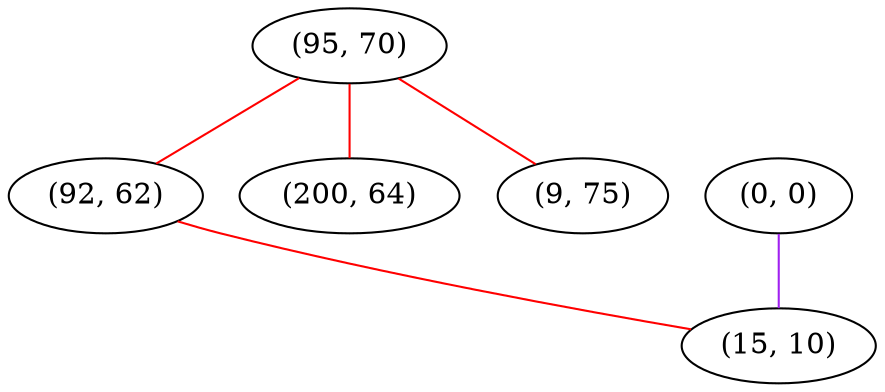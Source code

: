 graph "" {
"(95, 70)";
"(0, 0)";
"(92, 62)";
"(200, 64)";
"(15, 10)";
"(9, 75)";
"(95, 70)" -- "(200, 64)"  [color=red, key=0, weight=1];
"(95, 70)" -- "(9, 75)"  [color=red, key=0, weight=1];
"(95, 70)" -- "(92, 62)"  [color=red, key=0, weight=1];
"(0, 0)" -- "(15, 10)"  [color=purple, key=0, weight=4];
"(92, 62)" -- "(15, 10)"  [color=red, key=0, weight=1];
}
